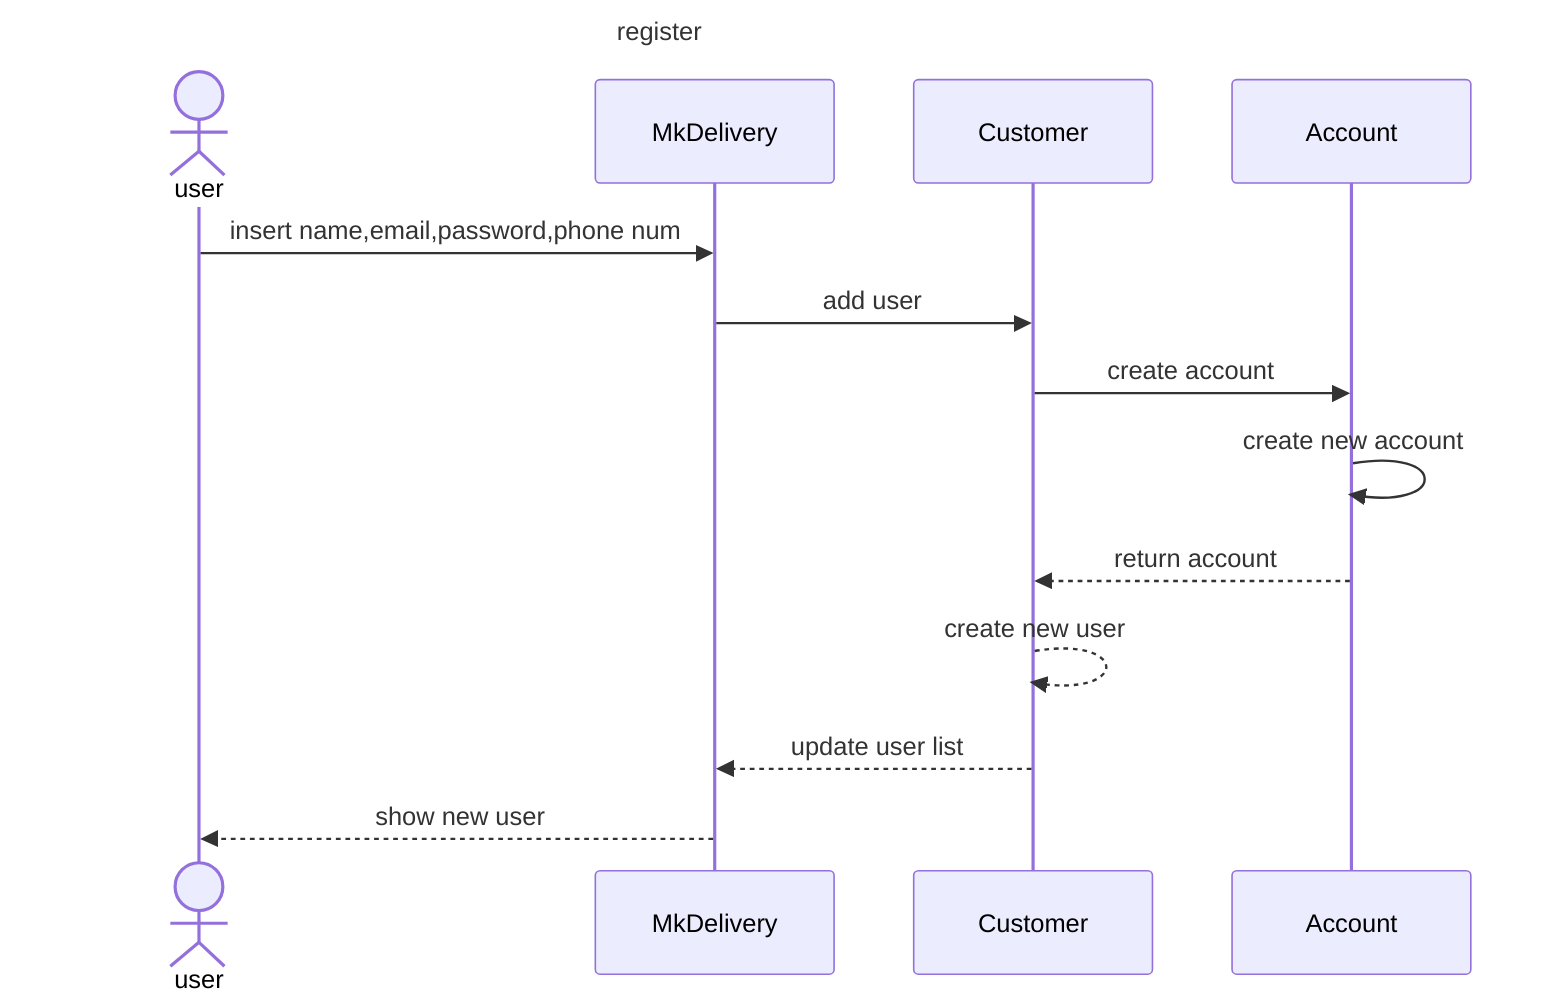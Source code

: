 sequenceDiagram
    title register
    actor user
    participant MkDelivery
    participant Customer
    participant Account
    
    user ->> MkDelivery:insert name,email,password,phone num
    MkDelivery ->> Customer :add user
    Customer ->>  Account :create account
    Account ->> Account : create new account
    Account -->> Customer :return account
    Customer -->> Customer :create new user
    Customer -->> MkDelivery: update user list
    MkDelivery -->> user :show new user